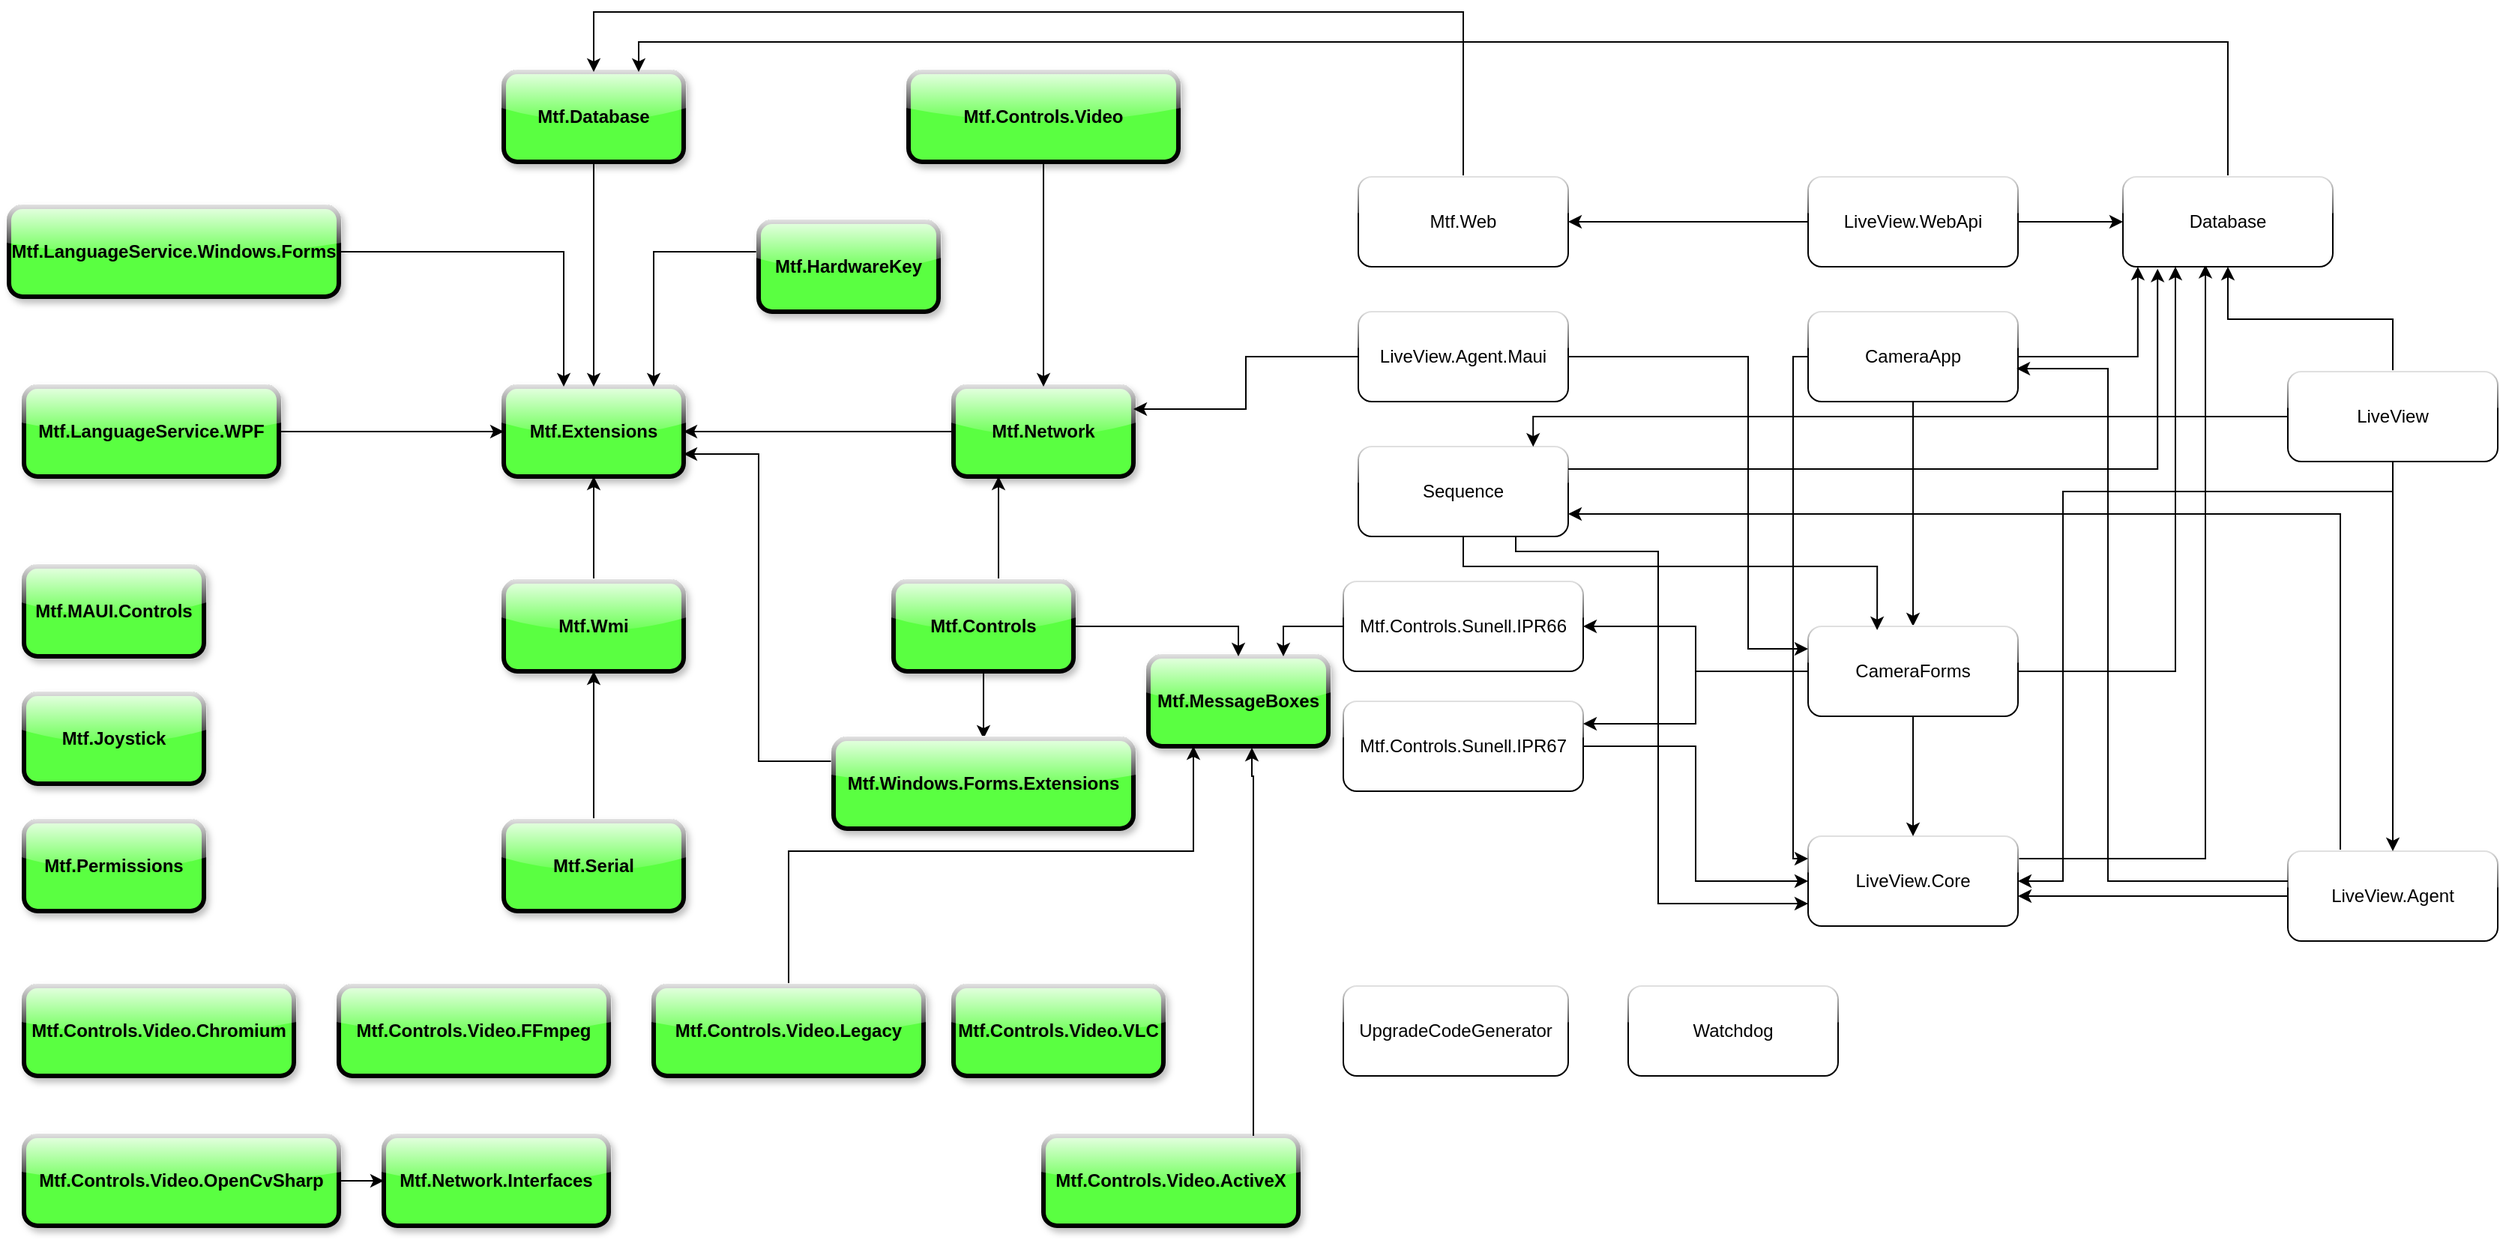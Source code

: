 <mxfile version="27.0.6">
  <diagram name="1 oldal" id="U0_8vHW6DDy68jLZ_XkW">
    <mxGraphModel dx="2175" dy="818" grid="1" gridSize="10" guides="1" tooltips="1" connect="1" arrows="1" fold="1" page="1" pageScale="1" pageWidth="827" pageHeight="1169" math="0" shadow="0">
      <root>
        <mxCell id="0" />
        <mxCell id="1" parent="0" />
        <mxCell id="uUEu9b7Da4WRRUcWKuB5-6" value="Mtf.Extensions" style="rounded=1;whiteSpace=wrap;html=1;textShadow=0;fillColor=light-dark(#5AFF41,#97D077);strokeColor=light-dark(#000000,#0000FF);align=center;verticalAlign=middle;fontFamily=Helvetica;fontSize=12;fontColor=light-dark(#000000,#0000CC);fontStyle=1;strokeWidth=3;shadow=1;glass=1;" vertex="1" parent="1">
          <mxGeometry x="340" y="320" width="120" height="60" as="geometry" />
        </mxCell>
        <mxCell id="uUEu9b7Da4WRRUcWKuB5-26" style="edgeStyle=orthogonalEdgeStyle;rounded=0;orthogonalLoop=1;jettySize=auto;html=1;strokeColor=light-dark(#000000,#000000);" edge="1" parent="1" source="uUEu9b7Da4WRRUcWKuB5-9" target="uUEu9b7Da4WRRUcWKuB5-6">
          <mxGeometry relative="1" as="geometry" />
        </mxCell>
        <mxCell id="uUEu9b7Da4WRRUcWKuB5-9" value="Mtf.Wmi" style="rounded=1;whiteSpace=wrap;html=1;textShadow=0;fillColor=light-dark(#5AFF41,#97D077);strokeColor=light-dark(#000000,#0000FF);align=center;verticalAlign=middle;fontFamily=Helvetica;fontSize=12;fontColor=light-dark(#000000,#0000CC);fontStyle=1;strokeWidth=3;shadow=1;glass=1;" vertex="1" parent="1">
          <mxGeometry x="340" y="450" width="120" height="60" as="geometry" />
        </mxCell>
        <mxCell id="uUEu9b7Da4WRRUcWKuB5-24" style="edgeStyle=orthogonalEdgeStyle;rounded=0;orthogonalLoop=1;jettySize=auto;html=1;strokeColor=light-dark(#000000,#000000);" edge="1" parent="1" source="uUEu9b7Da4WRRUcWKuB5-10" target="uUEu9b7Da4WRRUcWKuB5-6">
          <mxGeometry relative="1" as="geometry" />
        </mxCell>
        <mxCell id="uUEu9b7Da4WRRUcWKuB5-10" value="Mtf.Network" style="rounded=1;whiteSpace=wrap;html=1;textShadow=0;fillColor=light-dark(#5AFF41,#B5739D);strokeColor=light-dark(#000000,#0000FF);align=center;verticalAlign=middle;fontFamily=Helvetica;fontSize=12;fontColor=light-dark(#000000,#FFFFFF);fontStyle=1;strokeWidth=3;shadow=1;glass=1;" vertex="1" parent="1">
          <mxGeometry x="640" y="320" width="120" height="60" as="geometry" />
        </mxCell>
        <mxCell id="uUEu9b7Da4WRRUcWKuB5-11" value="Mtf.Permissions" style="rounded=1;whiteSpace=wrap;html=1;textShadow=0;fillColor=light-dark(#5AFF41,#97D077);strokeColor=light-dark(#000000,#0000FF);align=center;verticalAlign=middle;fontFamily=Helvetica;fontSize=12;fontColor=light-dark(#000000,#0000CC);fontStyle=1;strokeWidth=3;shadow=1;glass=1;" vertex="1" parent="1">
          <mxGeometry x="20" y="610" width="120" height="60" as="geometry" />
        </mxCell>
        <mxCell id="uUEu9b7Da4WRRUcWKuB5-96" style="edgeStyle=orthogonalEdgeStyle;rounded=0;orthogonalLoop=1;jettySize=auto;html=1;exitX=0.5;exitY=1;exitDx=0;exitDy=0;entryX=0.5;entryY=0;entryDx=0;entryDy=0;" edge="1" parent="1" source="uUEu9b7Da4WRRUcWKuB5-12" target="uUEu9b7Da4WRRUcWKuB5-6">
          <mxGeometry relative="1" as="geometry" />
        </mxCell>
        <mxCell id="uUEu9b7Da4WRRUcWKuB5-12" value="Mtf.Database" style="rounded=1;whiteSpace=wrap;html=1;textShadow=0;fillColor=light-dark(#5AFF41,#97D077);strokeColor=light-dark(#000000,#0000FF);align=center;verticalAlign=middle;fontFamily=Helvetica;fontSize=12;fontColor=light-dark(#000000,#0000CC);fontStyle=1;strokeWidth=3;shadow=1;glass=1;" vertex="1" parent="1">
          <mxGeometry x="340" y="110" width="120" height="60" as="geometry" />
        </mxCell>
        <mxCell id="uUEu9b7Da4WRRUcWKuB5-30" style="edgeStyle=orthogonalEdgeStyle;rounded=0;orthogonalLoop=1;jettySize=auto;html=1;strokeColor=light-dark(#000000,#000000);" edge="1" parent="1" source="uUEu9b7Da4WRRUcWKuB5-13" target="uUEu9b7Da4WRRUcWKuB5-6">
          <mxGeometry relative="1" as="geometry">
            <Array as="points">
              <mxPoint x="440" y="230" />
            </Array>
          </mxGeometry>
        </mxCell>
        <mxCell id="uUEu9b7Da4WRRUcWKuB5-13" value="Mtf.HardwareKey" style="rounded=1;whiteSpace=wrap;html=1;textShadow=0;fillColor=light-dark(#5AFF41,#97D077);strokeColor=light-dark(#000000,#0000FF);align=center;verticalAlign=middle;fontFamily=Helvetica;fontSize=12;fontColor=light-dark(#000000,#0000CC);fontStyle=1;strokeWidth=3;shadow=1;glass=1;" vertex="1" parent="1">
          <mxGeometry x="510" y="210" width="120" height="60" as="geometry" />
        </mxCell>
        <mxCell id="uUEu9b7Da4WRRUcWKuB5-14" value="Mtf.Joystick" style="rounded=1;whiteSpace=wrap;html=1;textShadow=0;fillColor=light-dark(#5AFF41,#97D077);strokeColor=light-dark(#000000,#0000FF);align=center;verticalAlign=middle;fontFamily=Helvetica;fontSize=12;fontColor=light-dark(#000000,#0000CC);fontStyle=1;strokeWidth=3;shadow=1;glass=1;" vertex="1" parent="1">
          <mxGeometry x="20" y="525" width="120" height="60" as="geometry" />
        </mxCell>
        <mxCell id="uUEu9b7Da4WRRUcWKuB5-28" style="edgeStyle=orthogonalEdgeStyle;rounded=0;orthogonalLoop=1;jettySize=auto;html=1;strokeColor=light-dark(#000000,#000000);" edge="1" parent="1">
          <mxGeometry relative="1" as="geometry">
            <mxPoint x="230" y="230" as="sourcePoint" />
            <mxPoint x="380" y="320" as="targetPoint" />
            <Array as="points">
              <mxPoint x="380" y="230" />
            </Array>
          </mxGeometry>
        </mxCell>
        <mxCell id="uUEu9b7Da4WRRUcWKuB5-15" value="Mtf.LanguageService.Windows.Forms" style="rounded=1;whiteSpace=wrap;html=1;textShadow=0;fillColor=light-dark(#5AFF41,#67AB9F);strokeColor=light-dark(#000000,#0000FF);align=center;verticalAlign=middle;fontFamily=Helvetica;fontSize=12;fontColor=light-dark(#000000,#FFFFFF);fontStyle=1;strokeWidth=3;shadow=1;glass=1;" vertex="1" parent="1">
          <mxGeometry x="10" y="200" width="220" height="60" as="geometry" />
        </mxCell>
        <mxCell id="uUEu9b7Da4WRRUcWKuB5-29" style="edgeStyle=orthogonalEdgeStyle;rounded=0;orthogonalLoop=1;jettySize=auto;html=1;entryX=0;entryY=0.5;entryDx=0;entryDy=0;strokeColor=light-dark(#000000,#000000);" edge="1" parent="1" source="uUEu9b7Da4WRRUcWKuB5-16" target="uUEu9b7Da4WRRUcWKuB5-6">
          <mxGeometry relative="1" as="geometry" />
        </mxCell>
        <mxCell id="uUEu9b7Da4WRRUcWKuB5-16" value="Mtf.LanguageService.WPF" style="rounded=1;whiteSpace=wrap;html=1;textShadow=0;fillColor=light-dark(#5AFF41,#67AB9F);strokeColor=light-dark(#000000,#0000FF);align=center;verticalAlign=middle;fontFamily=Helvetica;fontSize=12;fontColor=light-dark(#000000,#FFFFFF);fontStyle=1;strokeWidth=3;shadow=1;glass=1;" vertex="1" parent="1">
          <mxGeometry x="20" y="320" width="170" height="60" as="geometry" />
        </mxCell>
        <mxCell id="uUEu9b7Da4WRRUcWKuB5-17" value="Mtf.MessageBoxes" style="rounded=1;whiteSpace=wrap;html=1;textShadow=0;fillColor=light-dark(#5AFF41,#97D077);strokeColor=light-dark(#000000,#0000FF);align=center;verticalAlign=middle;fontFamily=Helvetica;fontSize=12;fontColor=light-dark(#000000,#0000CC);fontStyle=1;strokeWidth=3;shadow=1;glass=1;" vertex="1" parent="1">
          <mxGeometry x="770" y="500" width="120" height="60" as="geometry" />
        </mxCell>
        <mxCell id="uUEu9b7Da4WRRUcWKuB5-19" value="Mtf.MAUI.Controls" style="rounded=1;whiteSpace=wrap;html=1;textShadow=0;fillColor=light-dark(#5AFF41,#97D077);strokeColor=light-dark(#000000,#0000FF);align=center;verticalAlign=middle;fontFamily=Helvetica;fontSize=12;fontColor=light-dark(#000000,#0000CC);fontStyle=1;strokeWidth=3;shadow=1;glass=1;" vertex="1" parent="1">
          <mxGeometry x="20" y="440" width="120" height="60" as="geometry" />
        </mxCell>
        <mxCell id="uUEu9b7Da4WRRUcWKuB5-22" style="edgeStyle=orthogonalEdgeStyle;rounded=0;orthogonalLoop=1;jettySize=auto;html=1;strokeColor=light-dark(#000000,#000000);" edge="1" parent="1" source="uUEu9b7Da4WRRUcWKuB5-20" target="uUEu9b7Da4WRRUcWKuB5-17">
          <mxGeometry relative="1" as="geometry">
            <Array as="points">
              <mxPoint x="830" y="480" />
            </Array>
          </mxGeometry>
        </mxCell>
        <mxCell id="uUEu9b7Da4WRRUcWKuB5-23" style="edgeStyle=orthogonalEdgeStyle;rounded=0;orthogonalLoop=1;jettySize=auto;html=1;strokeColor=light-dark(#000000,#000000);" edge="1" parent="1" source="uUEu9b7Da4WRRUcWKuB5-20" target="uUEu9b7Da4WRRUcWKuB5-10">
          <mxGeometry relative="1" as="geometry">
            <Array as="points">
              <mxPoint x="670" y="440" />
              <mxPoint x="670" y="440" />
            </Array>
          </mxGeometry>
        </mxCell>
        <mxCell id="uUEu9b7Da4WRRUcWKuB5-32" style="edgeStyle=orthogonalEdgeStyle;rounded=0;orthogonalLoop=1;jettySize=auto;html=1;entryX=0.5;entryY=0;entryDx=0;entryDy=0;strokeColor=light-dark(#000000,#000000);" edge="1" parent="1" source="uUEu9b7Da4WRRUcWKuB5-20" target="uUEu9b7Da4WRRUcWKuB5-31">
          <mxGeometry relative="1" as="geometry" />
        </mxCell>
        <mxCell id="uUEu9b7Da4WRRUcWKuB5-20" value="Mtf.Controls" style="rounded=1;whiteSpace=wrap;html=1;textShadow=0;fillColor=light-dark(#5AFF41,#FFB366);strokeColor=light-dark(#000000,#0000FF);align=center;verticalAlign=middle;fontFamily=Helvetica;fontSize=12;fontColor=light-dark(#000000,#0000CC);fontStyle=1;strokeWidth=3;shadow=1;glass=1;" vertex="1" parent="1">
          <mxGeometry x="600" y="450" width="120" height="60" as="geometry" />
        </mxCell>
        <mxCell id="uUEu9b7Da4WRRUcWKuB5-27" style="edgeStyle=orthogonalEdgeStyle;rounded=0;orthogonalLoop=1;jettySize=auto;html=1;entryX=0.5;entryY=1;entryDx=0;entryDy=0;strokeColor=light-dark(#000000,#000000);" edge="1" parent="1" source="uUEu9b7Da4WRRUcWKuB5-21" target="uUEu9b7Da4WRRUcWKuB5-9">
          <mxGeometry relative="1" as="geometry" />
        </mxCell>
        <mxCell id="uUEu9b7Da4WRRUcWKuB5-21" value="Mtf.Serial" style="rounded=1;whiteSpace=wrap;html=1;textShadow=0;fillColor=light-dark(#5AFF41,#97D077);strokeColor=light-dark(#000000,#0000FF);align=center;verticalAlign=middle;fontFamily=Helvetica;fontSize=12;fontColor=light-dark(#000000,#0000CC);fontStyle=1;strokeWidth=3;shadow=1;glass=1;" vertex="1" parent="1">
          <mxGeometry x="340" y="610" width="120" height="60" as="geometry" />
        </mxCell>
        <mxCell id="uUEu9b7Da4WRRUcWKuB5-99" style="edgeStyle=orthogonalEdgeStyle;rounded=0;orthogonalLoop=1;jettySize=auto;html=1;exitX=0;exitY=0.25;exitDx=0;exitDy=0;entryX=1;entryY=0.75;entryDx=0;entryDy=0;" edge="1" parent="1" source="uUEu9b7Da4WRRUcWKuB5-31" target="uUEu9b7Da4WRRUcWKuB5-6">
          <mxGeometry relative="1" as="geometry" />
        </mxCell>
        <mxCell id="uUEu9b7Da4WRRUcWKuB5-31" value="Mtf.Windows.Forms.Extensions" style="rounded=1;whiteSpace=wrap;html=1;textShadow=0;fillColor=light-dark(#5AFF41,#97D077);strokeColor=light-dark(#000000,#0000FF);align=center;verticalAlign=middle;fontFamily=Helvetica;fontSize=12;fontColor=light-dark(#000000,#0000CC);fontStyle=1;strokeWidth=3;shadow=1;glass=1;" vertex="1" parent="1">
          <mxGeometry x="560" y="555" width="200" height="60" as="geometry" />
        </mxCell>
        <mxCell id="uUEu9b7Da4WRRUcWKuB5-95" style="edgeStyle=orthogonalEdgeStyle;rounded=0;orthogonalLoop=1;jettySize=auto;html=1;entryX=0.25;entryY=1;entryDx=0;entryDy=0;" edge="1" parent="1" source="uUEu9b7Da4WRRUcWKuB5-33" target="uUEu9b7Da4WRRUcWKuB5-17">
          <mxGeometry relative="1" as="geometry">
            <Array as="points">
              <mxPoint x="530" y="630" />
              <mxPoint x="800" y="630" />
            </Array>
          </mxGeometry>
        </mxCell>
        <mxCell id="uUEu9b7Da4WRRUcWKuB5-33" value="Mtf.Controls.Video.Legacy" style="rounded=1;whiteSpace=wrap;html=1;textShadow=0;fillColor=light-dark(#5AFF41,#FFB366);strokeColor=light-dark(#000000,#0000FF);align=center;verticalAlign=middle;fontFamily=Helvetica;fontSize=12;fontColor=light-dark(#000000,#0000CC);fontStyle=1;strokeWidth=3;shadow=1;glass=1;" vertex="1" parent="1">
          <mxGeometry x="440" y="720" width="180" height="60" as="geometry" />
        </mxCell>
        <mxCell id="uUEu9b7Da4WRRUcWKuB5-36" style="edgeStyle=orthogonalEdgeStyle;rounded=0;orthogonalLoop=1;jettySize=auto;html=1;strokeColor=light-dark(#000000,#000000);" edge="1" parent="1" source="uUEu9b7Da4WRRUcWKuB5-35" target="uUEu9b7Da4WRRUcWKuB5-10">
          <mxGeometry relative="1" as="geometry" />
        </mxCell>
        <mxCell id="uUEu9b7Da4WRRUcWKuB5-35" value="Mtf.Controls.Video" style="rounded=1;whiteSpace=wrap;html=1;textShadow=0;fillColor=light-dark(#5AFF41,#FFB366);strokeColor=light-dark(#000000,#0000FF);align=center;verticalAlign=middle;fontFamily=Helvetica;fontSize=12;fontColor=light-dark(#000000,#0000CC);fontStyle=1;strokeWidth=3;shadow=1;glass=1;" vertex="1" parent="1">
          <mxGeometry x="610" y="110" width="180" height="60" as="geometry" />
        </mxCell>
        <mxCell id="uUEu9b7Da4WRRUcWKuB5-37" value="Mtf.Controls.Video.Chromium" style="rounded=1;whiteSpace=wrap;html=1;textShadow=0;fillColor=light-dark(#5AFF41,#FFB366);strokeColor=light-dark(#000000,#0000FF);align=center;verticalAlign=middle;fontFamily=Helvetica;fontSize=12;fontColor=light-dark(#000000,#0000CC);fontStyle=1;strokeWidth=3;shadow=1;glass=1;" vertex="1" parent="1">
          <mxGeometry x="20" y="720" width="180" height="60" as="geometry" />
        </mxCell>
        <mxCell id="uUEu9b7Da4WRRUcWKuB5-38" value="Mtf.Controls.Video.FFmpeg" style="rounded=1;whiteSpace=wrap;html=1;textShadow=0;fillColor=light-dark(#5AFF41,#FFB366);strokeColor=light-dark(#000000,#0000FF);align=center;verticalAlign=middle;fontFamily=Helvetica;fontSize=12;fontColor=light-dark(#000000,#0000CC);fontStyle=1;strokeWidth=3;shadow=1;glass=1;" vertex="1" parent="1">
          <mxGeometry x="230" y="720" width="180" height="60" as="geometry" />
        </mxCell>
        <mxCell id="uUEu9b7Da4WRRUcWKuB5-39" value="Mtf.Controls.Video.VLC" style="rounded=1;whiteSpace=wrap;html=1;textShadow=0;fillColor=light-dark(#5AFF41,#FFB366);strokeColor=light-dark(#000000,#0000FF);align=center;verticalAlign=middle;fontFamily=Helvetica;fontSize=12;fontColor=light-dark(#000000,#0000CC);fontStyle=1;strokeWidth=3;shadow=1;glass=1;" vertex="1" parent="1">
          <mxGeometry x="640" y="720" width="140" height="60" as="geometry" />
        </mxCell>
        <mxCell id="uUEu9b7Da4WRRUcWKuB5-40" value="Mtf.Network.Interfaces" style="rounded=1;whiteSpace=wrap;html=1;textShadow=0;fillColor=light-dark(#5AFF41,#B5739D);strokeColor=light-dark(#000000,#0000FF);align=center;verticalAlign=middle;fontFamily=Helvetica;fontSize=12;fontColor=light-dark(#000000,#FFFFFF);fontStyle=1;strokeWidth=3;shadow=1;glass=1;" vertex="1" parent="1">
          <mxGeometry x="260" y="820" width="150" height="60" as="geometry" />
        </mxCell>
        <mxCell id="uUEu9b7Da4WRRUcWKuB5-42" style="edgeStyle=orthogonalEdgeStyle;rounded=0;orthogonalLoop=1;jettySize=auto;html=1;exitX=1;exitY=0.5;exitDx=0;exitDy=0;strokeColor=light-dark(#000000,#000000);" edge="1" parent="1" source="uUEu9b7Da4WRRUcWKuB5-41" target="uUEu9b7Da4WRRUcWKuB5-40">
          <mxGeometry relative="1" as="geometry" />
        </mxCell>
        <mxCell id="uUEu9b7Da4WRRUcWKuB5-41" value="Mtf.Controls.Video.OpenCvSharp" style="rounded=1;whiteSpace=wrap;html=1;textShadow=0;fillColor=light-dark(#5AFF41,#FFB366);fontColor=light-dark(#000000,#0000CC);fontStyle=1;strokeColor=light-dark(#000000,#0000FF);align=center;verticalAlign=middle;fontFamily=Helvetica;fontSize=12;strokeWidth=3;shadow=1;glass=1;" vertex="1" parent="1">
          <mxGeometry x="20" y="820" width="210" height="60" as="geometry" />
        </mxCell>
        <mxCell id="uUEu9b7Da4WRRUcWKuB5-43" value="Mtf.Controls.Video.ActiveX" style="rounded=1;whiteSpace=wrap;html=1;textShadow=0;fillColor=light-dark(#5AFF41,#FFB366);strokeColor=light-dark(#000000,#0000FF);align=center;verticalAlign=middle;fontFamily=Helvetica;fontSize=12;fontColor=light-dark(#000000,#0000CC);fontStyle=1;strokeWidth=3;shadow=1;glass=1;" vertex="1" parent="1">
          <mxGeometry x="700" y="820" width="170" height="60" as="geometry" />
        </mxCell>
        <mxCell id="uUEu9b7Da4WRRUcWKuB5-44" style="edgeStyle=orthogonalEdgeStyle;rounded=0;orthogonalLoop=1;jettySize=auto;html=1;entryX=0.575;entryY=1.017;entryDx=0;entryDy=0;entryPerimeter=0;strokeColor=light-dark(#000000,#000000);" edge="1" parent="1" source="uUEu9b7Da4WRRUcWKuB5-43" target="uUEu9b7Da4WRRUcWKuB5-17">
          <mxGeometry relative="1" as="geometry">
            <Array as="points">
              <mxPoint x="840" y="580" />
            </Array>
          </mxGeometry>
        </mxCell>
        <mxCell id="uUEu9b7Da4WRRUcWKuB5-62" style="edgeStyle=orthogonalEdgeStyle;rounded=0;orthogonalLoop=1;jettySize=auto;html=1;entryX=0;entryY=0.5;entryDx=0;entryDy=0;strokeColor=light-dark(#000000,#1FFF18);align=center;verticalAlign=middle;fontFamily=Helvetica;fontSize=11;fontColor=default;labelBackgroundColor=default;endArrow=classic;" edge="1" parent="1" source="uUEu9b7Da4WRRUcWKuB5-46" target="uUEu9b7Da4WRRUcWKuB5-52">
          <mxGeometry relative="1" as="geometry" />
        </mxCell>
        <mxCell id="uUEu9b7Da4WRRUcWKuB5-46" value="Mtf.Controls.Sunell.IPR67" style="rounded=1;whiteSpace=wrap;html=1;textShadow=0;fillColor=light-dark(#FFFFFF,#FF52DC);strokeColor=default;align=center;verticalAlign=middle;fontFamily=Helvetica;fontSize=12;fontColor=default;labelBorderColor=none;glass=1;" vertex="1" parent="1">
          <mxGeometry x="900" y="530" width="160" height="60" as="geometry" />
        </mxCell>
        <mxCell id="uUEu9b7Da4WRRUcWKuB5-64" style="edgeStyle=orthogonalEdgeStyle;rounded=0;orthogonalLoop=1;jettySize=auto;html=1;entryX=1;entryY=0.5;entryDx=0;entryDy=0;" edge="1" parent="1" source="uUEu9b7Da4WRRUcWKuB5-47" target="uUEu9b7Da4WRRUcWKuB5-59">
          <mxGeometry relative="1" as="geometry" />
        </mxCell>
        <mxCell id="uUEu9b7Da4WRRUcWKuB5-65" style="edgeStyle=orthogonalEdgeStyle;rounded=0;orthogonalLoop=1;jettySize=auto;html=1;entryX=0;entryY=0.5;entryDx=0;entryDy=0;strokeColor=light-dark(#000000,#FF3333);align=center;verticalAlign=middle;fontFamily=Helvetica;fontSize=11;fontColor=default;labelBackgroundColor=default;endArrow=classic;" edge="1" parent="1" source="uUEu9b7Da4WRRUcWKuB5-47" target="uUEu9b7Da4WRRUcWKuB5-55">
          <mxGeometry relative="1" as="geometry" />
        </mxCell>
        <mxCell id="uUEu9b7Da4WRRUcWKuB5-47" value="LiveView.WebApi" style="rounded=1;whiteSpace=wrap;html=1;textShadow=0;fillColor=light-dark(#FFFFFF,#4147FF);glass=1;" vertex="1" parent="1">
          <mxGeometry x="1210" y="180" width="140" height="60" as="geometry" />
        </mxCell>
        <mxCell id="uUEu9b7Da4WRRUcWKuB5-60" style="edgeStyle=orthogonalEdgeStyle;rounded=0;orthogonalLoop=1;jettySize=auto;html=1;entryX=1;entryY=0.25;entryDx=0;entryDy=0;" edge="1" parent="1" source="uUEu9b7Da4WRRUcWKuB5-48" target="uUEu9b7Da4WRRUcWKuB5-10">
          <mxGeometry relative="1" as="geometry" />
        </mxCell>
        <mxCell id="uUEu9b7Da4WRRUcWKuB5-48" value="LiveView.Agent.Maui" style="rounded=1;whiteSpace=wrap;html=1;textShadow=0;fillColor=light-dark(#FFFFFF,#4147FF);glass=1;" vertex="1" parent="1">
          <mxGeometry x="910" y="270" width="140" height="60" as="geometry" />
        </mxCell>
        <mxCell id="uUEu9b7Da4WRRUcWKuB5-61" style="edgeStyle=orthogonalEdgeStyle;rounded=0;orthogonalLoop=1;jettySize=auto;html=1;entryX=0.75;entryY=0;entryDx=0;entryDy=0;" edge="1" parent="1" source="uUEu9b7Da4WRRUcWKuB5-49" target="uUEu9b7Da4WRRUcWKuB5-17">
          <mxGeometry relative="1" as="geometry">
            <Array as="points">
              <mxPoint x="860" y="480" />
            </Array>
          </mxGeometry>
        </mxCell>
        <mxCell id="uUEu9b7Da4WRRUcWKuB5-49" value="Mtf.Controls.Sunell.IPR66" style="rounded=1;whiteSpace=wrap;html=1;textShadow=0;fillColor=light-dark(#FFFFFF,#FF52DC);strokeColor=default;align=center;verticalAlign=middle;fontFamily=Helvetica;fontSize=12;fontColor=default;labelBorderColor=none;glass=1;" vertex="1" parent="1">
          <mxGeometry x="900" y="450" width="160" height="60" as="geometry" />
        </mxCell>
        <mxCell id="uUEu9b7Da4WRRUcWKuB5-81" style="edgeStyle=orthogonalEdgeStyle;rounded=0;orthogonalLoop=1;jettySize=auto;html=1;strokeColor=light-dark(#000000,#1FFF18);align=center;verticalAlign=middle;fontFamily=Helvetica;fontSize=11;fontColor=default;labelBackgroundColor=default;endArrow=classic;" edge="1" parent="1" source="uUEu9b7Da4WRRUcWKuB5-50" target="uUEu9b7Da4WRRUcWKuB5-52">
          <mxGeometry relative="1" as="geometry">
            <Array as="points">
              <mxPoint x="1380" y="660" />
              <mxPoint x="1380" y="660" />
            </Array>
          </mxGeometry>
        </mxCell>
        <mxCell id="uUEu9b7Da4WRRUcWKuB5-82" style="edgeStyle=orthogonalEdgeStyle;rounded=0;orthogonalLoop=1;jettySize=auto;html=1;exitX=0.25;exitY=0;exitDx=0;exitDy=0;entryX=1;entryY=0.75;entryDx=0;entryDy=0;" edge="1" parent="1" source="uUEu9b7Da4WRRUcWKuB5-50" target="uUEu9b7Da4WRRUcWKuB5-57">
          <mxGeometry relative="1" as="geometry" />
        </mxCell>
        <mxCell id="uUEu9b7Da4WRRUcWKuB5-50" value="LiveView.Agent" style="rounded=1;whiteSpace=wrap;html=1;textShadow=0;fillColor=light-dark(#FFFFFF,#CCCC00);strokeColor=default;align=center;verticalAlign=middle;fontFamily=Helvetica;fontSize=12;fontColor=light-dark(#000000,#0000FF);glass=1;" vertex="1" parent="1">
          <mxGeometry x="1530" y="630" width="140" height="60" as="geometry" />
        </mxCell>
        <mxCell id="uUEu9b7Da4WRRUcWKuB5-51" value="Watchdog" style="rounded=1;whiteSpace=wrap;html=1;textShadow=0;fillColor=light-dark(#FFFFFF,#CCCC00);strokeColor=default;align=center;verticalAlign=middle;fontFamily=Helvetica;fontSize=12;fontColor=light-dark(#000000,#0000FF);glass=1;" vertex="1" parent="1">
          <mxGeometry x="1090" y="720" width="140" height="60" as="geometry" />
        </mxCell>
        <mxCell id="uUEu9b7Da4WRRUcWKuB5-83" style="edgeStyle=orthogonalEdgeStyle;rounded=0;orthogonalLoop=1;jettySize=auto;html=1;exitX=1;exitY=0.25;exitDx=0;exitDy=0;entryX=0.393;entryY=0.979;entryDx=0;entryDy=0;entryPerimeter=0;strokeColor=light-dark(#000000,#FF3333);align=center;verticalAlign=middle;fontFamily=Helvetica;fontSize=11;fontColor=default;labelBackgroundColor=default;endArrow=classic;" edge="1" parent="1" source="uUEu9b7Da4WRRUcWKuB5-52" target="uUEu9b7Da4WRRUcWKuB5-55">
          <mxGeometry relative="1" as="geometry">
            <mxPoint x="1470" y="290" as="targetPoint" />
          </mxGeometry>
        </mxCell>
        <mxCell id="uUEu9b7Da4WRRUcWKuB5-52" value="LiveView.Core" style="rounded=1;whiteSpace=wrap;html=1;textShadow=0;fillColor=light-dark(#FFFFFF,#4147FF);glass=1;" vertex="1" parent="1">
          <mxGeometry x="1210" y="620" width="140" height="60" as="geometry" />
        </mxCell>
        <mxCell id="uUEu9b7Da4WRRUcWKuB5-75" style="edgeStyle=orthogonalEdgeStyle;rounded=0;orthogonalLoop=1;jettySize=auto;html=1;exitX=0.5;exitY=0;exitDx=0;exitDy=0;entryX=0.5;entryY=1;entryDx=0;entryDy=0;strokeColor=light-dark(#000000,#FF3333);align=center;verticalAlign=middle;fontFamily=Helvetica;fontSize=11;fontColor=default;labelBackgroundColor=default;endArrow=classic;" edge="1" parent="1" source="uUEu9b7Da4WRRUcWKuB5-53" target="uUEu9b7Da4WRRUcWKuB5-55">
          <mxGeometry relative="1" as="geometry" />
        </mxCell>
        <mxCell id="uUEu9b7Da4WRRUcWKuB5-77" style="edgeStyle=orthogonalEdgeStyle;rounded=0;orthogonalLoop=1;jettySize=auto;html=1;entryX=1;entryY=0.5;entryDx=0;entryDy=0;strokeColor=light-dark(#000000,#1FFF18);align=center;verticalAlign=middle;fontFamily=Helvetica;fontSize=11;fontColor=default;labelBackgroundColor=default;endArrow=classic;" edge="1" parent="1" source="uUEu9b7Da4WRRUcWKuB5-53" target="uUEu9b7Da4WRRUcWKuB5-52">
          <mxGeometry relative="1" as="geometry">
            <Array as="points">
              <mxPoint x="1380" y="390" />
              <mxPoint x="1380" y="650" />
            </Array>
          </mxGeometry>
        </mxCell>
        <mxCell id="uUEu9b7Da4WRRUcWKuB5-78" style="edgeStyle=orthogonalEdgeStyle;rounded=0;orthogonalLoop=1;jettySize=auto;html=1;entryX=0.5;entryY=0;entryDx=0;entryDy=0;" edge="1" parent="1" source="uUEu9b7Da4WRRUcWKuB5-53" target="uUEu9b7Da4WRRUcWKuB5-50">
          <mxGeometry relative="1" as="geometry" />
        </mxCell>
        <mxCell id="uUEu9b7Da4WRRUcWKuB5-53" value="LiveView" style="rounded=1;whiteSpace=wrap;html=1;textShadow=0;fillColor=light-dark(#FFFFFF,#CCCC00);strokeColor=default;align=center;verticalAlign=middle;fontFamily=Helvetica;fontSize=12;fontColor=light-dark(#000000,#0000FF);glass=1;" vertex="1" parent="1">
          <mxGeometry x="1530" y="310" width="140" height="60" as="geometry" />
        </mxCell>
        <mxCell id="uUEu9b7Da4WRRUcWKuB5-66" style="edgeStyle=orthogonalEdgeStyle;rounded=0;orthogonalLoop=1;jettySize=auto;html=1;entryX=0.5;entryY=0;entryDx=0;entryDy=0;strokeColor=light-dark(#000000,#9999FF);" edge="1" parent="1" source="uUEu9b7Da4WRRUcWKuB5-54" target="uUEu9b7Da4WRRUcWKuB5-56">
          <mxGeometry relative="1" as="geometry" />
        </mxCell>
        <mxCell id="uUEu9b7Da4WRRUcWKuB5-71" style="edgeStyle=orthogonalEdgeStyle;rounded=0;orthogonalLoop=1;jettySize=auto;html=1;exitX=0;exitY=0.5;exitDx=0;exitDy=0;entryX=0;entryY=0.25;entryDx=0;entryDy=0;strokeColor=light-dark(#000000,#1FFF18);align=center;verticalAlign=middle;fontFamily=Helvetica;fontSize=11;fontColor=default;labelBackgroundColor=default;endArrow=classic;" edge="1" parent="1" source="uUEu9b7Da4WRRUcWKuB5-54" target="uUEu9b7Da4WRRUcWKuB5-52">
          <mxGeometry relative="1" as="geometry">
            <Array as="points">
              <mxPoint x="1200" y="300" />
              <mxPoint x="1200" y="635" />
            </Array>
          </mxGeometry>
        </mxCell>
        <mxCell id="uUEu9b7Da4WRRUcWKuB5-54" value="CameraApp" style="rounded=1;whiteSpace=wrap;html=1;textShadow=0;fillColor=light-dark(#FFFFFF,#CCCC00);strokeColor=default;align=center;verticalAlign=middle;fontFamily=Helvetica;fontSize=12;fontColor=light-dark(#000000,#0000FF);glass=1;" vertex="1" parent="1">
          <mxGeometry x="1210" y="270" width="140" height="60" as="geometry" />
        </mxCell>
        <mxCell id="uUEu9b7Da4WRRUcWKuB5-85" style="edgeStyle=orthogonalEdgeStyle;rounded=0;orthogonalLoop=1;jettySize=auto;html=1;entryX=0.75;entryY=0;entryDx=0;entryDy=0;" edge="1" parent="1" source="uUEu9b7Da4WRRUcWKuB5-55" target="uUEu9b7Da4WRRUcWKuB5-12">
          <mxGeometry relative="1" as="geometry">
            <Array as="points">
              <mxPoint x="1490" y="90" />
              <mxPoint x="430" y="90" />
            </Array>
          </mxGeometry>
        </mxCell>
        <mxCell id="uUEu9b7Da4WRRUcWKuB5-55" value="Database" style="rounded=1;whiteSpace=wrap;html=1;textShadow=0;fillColor=light-dark(#FFFFFF,#4147FF);glass=1;" vertex="1" parent="1">
          <mxGeometry x="1420" y="180" width="140" height="60" as="geometry" />
        </mxCell>
        <mxCell id="uUEu9b7Da4WRRUcWKuB5-69" style="edgeStyle=orthogonalEdgeStyle;rounded=0;orthogonalLoop=1;jettySize=auto;html=1;strokeColor=light-dark(#000000,#1FFF18);align=center;verticalAlign=middle;fontFamily=Helvetica;fontSize=11;fontColor=default;labelBackgroundColor=default;endArrow=classic;" edge="1" parent="1" source="uUEu9b7Da4WRRUcWKuB5-56" target="uUEu9b7Da4WRRUcWKuB5-52">
          <mxGeometry relative="1" as="geometry" />
        </mxCell>
        <mxCell id="uUEu9b7Da4WRRUcWKuB5-70" style="edgeStyle=orthogonalEdgeStyle;rounded=0;orthogonalLoop=1;jettySize=auto;html=1;exitX=1;exitY=0.5;exitDx=0;exitDy=0;entryX=0.25;entryY=1;entryDx=0;entryDy=0;strokeColor=light-dark(#000000,#FF3333);align=center;verticalAlign=middle;fontFamily=Helvetica;fontSize=11;fontColor=default;labelBackgroundColor=default;endArrow=classic;" edge="1" parent="1" source="uUEu9b7Da4WRRUcWKuB5-56" target="uUEu9b7Da4WRRUcWKuB5-55">
          <mxGeometry relative="1" as="geometry" />
        </mxCell>
        <mxCell id="uUEu9b7Da4WRRUcWKuB5-72" style="edgeStyle=orthogonalEdgeStyle;rounded=0;orthogonalLoop=1;jettySize=auto;html=1;entryX=1;entryY=0.5;entryDx=0;entryDy=0;" edge="1" parent="1" source="uUEu9b7Da4WRRUcWKuB5-56" target="uUEu9b7Da4WRRUcWKuB5-49">
          <mxGeometry relative="1" as="geometry" />
        </mxCell>
        <mxCell id="uUEu9b7Da4WRRUcWKuB5-73" style="edgeStyle=orthogonalEdgeStyle;rounded=0;orthogonalLoop=1;jettySize=auto;html=1;entryX=1;entryY=0.25;entryDx=0;entryDy=0;" edge="1" parent="1" source="uUEu9b7Da4WRRUcWKuB5-56" target="uUEu9b7Da4WRRUcWKuB5-46">
          <mxGeometry relative="1" as="geometry" />
        </mxCell>
        <mxCell id="uUEu9b7Da4WRRUcWKuB5-56" value="CameraForms" style="rounded=1;whiteSpace=wrap;html=1;textShadow=0;fillColor=light-dark(#FFFFFF,#4147FF);glass=1;" vertex="1" parent="1">
          <mxGeometry x="1210" y="480" width="140" height="60" as="geometry" />
        </mxCell>
        <mxCell id="uUEu9b7Da4WRRUcWKuB5-89" style="edgeStyle=orthogonalEdgeStyle;rounded=0;orthogonalLoop=1;jettySize=auto;html=1;exitX=0.75;exitY=1;exitDx=0;exitDy=0;entryX=0;entryY=0.75;entryDx=0;entryDy=0;strokeColor=light-dark(#000000,#1FFF18);" edge="1" parent="1" source="uUEu9b7Da4WRRUcWKuB5-57" target="uUEu9b7Da4WRRUcWKuB5-52">
          <mxGeometry relative="1" as="geometry">
            <Array as="points">
              <mxPoint x="1015" y="430" />
              <mxPoint x="1110" y="430" />
              <mxPoint x="1110" y="665" />
            </Array>
          </mxGeometry>
        </mxCell>
        <mxCell id="uUEu9b7Da4WRRUcWKuB5-57" value="Sequence" style="rounded=1;whiteSpace=wrap;html=1;textShadow=0;fillColor=light-dark(#FFFFFF,#CCCC00);strokeColor=default;align=center;verticalAlign=middle;fontFamily=Helvetica;fontSize=12;fontColor=light-dark(#000000,#0000FF);glass=1;" vertex="1" parent="1">
          <mxGeometry x="910" y="360" width="140" height="60" as="geometry" />
        </mxCell>
        <mxCell id="uUEu9b7Da4WRRUcWKuB5-58" value="UpgradeCodeGenerator" style="rounded=1;whiteSpace=wrap;html=1;textShadow=0;fillColor=light-dark(#FFFFFF,#CCCC00);fontColor=light-dark(#000000,#0000FF);glass=1;" vertex="1" parent="1">
          <mxGeometry x="900" y="720" width="150" height="60" as="geometry" />
        </mxCell>
        <mxCell id="uUEu9b7Da4WRRUcWKuB5-63" style="edgeStyle=orthogonalEdgeStyle;rounded=0;orthogonalLoop=1;jettySize=auto;html=1;" edge="1" parent="1" source="uUEu9b7Da4WRRUcWKuB5-59" target="uUEu9b7Da4WRRUcWKuB5-12">
          <mxGeometry relative="1" as="geometry">
            <Array as="points">
              <mxPoint x="980" y="70" />
              <mxPoint x="400" y="70" />
            </Array>
          </mxGeometry>
        </mxCell>
        <mxCell id="uUEu9b7Da4WRRUcWKuB5-59" value="Mtf.Web" style="rounded=1;whiteSpace=wrap;html=1;textShadow=0;fillColor=light-dark(#FFFFFF,#FF52DC);labelBorderColor=none;glass=1;" vertex="1" parent="1">
          <mxGeometry x="910" y="180" width="140" height="60" as="geometry" />
        </mxCell>
        <mxCell id="uUEu9b7Da4WRRUcWKuB5-67" style="edgeStyle=orthogonalEdgeStyle;rounded=0;orthogonalLoop=1;jettySize=auto;html=1;exitX=1;exitY=0.5;exitDx=0;exitDy=0;entryX=0.071;entryY=1;entryDx=0;entryDy=0;entryPerimeter=0;strokeColor=light-dark(#000000,#FF3333);" edge="1" parent="1" source="uUEu9b7Da4WRRUcWKuB5-54" target="uUEu9b7Da4WRRUcWKuB5-55">
          <mxGeometry relative="1" as="geometry" />
        </mxCell>
        <mxCell id="uUEu9b7Da4WRRUcWKuB5-80" style="edgeStyle=orthogonalEdgeStyle;rounded=0;orthogonalLoop=1;jettySize=auto;html=1;entryX=0.993;entryY=0.633;entryDx=0;entryDy=0;entryPerimeter=0;" edge="1" parent="1" source="uUEu9b7Da4WRRUcWKuB5-50" target="uUEu9b7Da4WRRUcWKuB5-54">
          <mxGeometry relative="1" as="geometry">
            <Array as="points">
              <mxPoint x="1410" y="650" />
              <mxPoint x="1410" y="308" />
            </Array>
          </mxGeometry>
        </mxCell>
        <mxCell id="uUEu9b7Da4WRRUcWKuB5-84" style="edgeStyle=orthogonalEdgeStyle;rounded=0;orthogonalLoop=1;jettySize=auto;html=1;exitX=1;exitY=0.5;exitDx=0;exitDy=0;entryX=0;entryY=0.25;entryDx=0;entryDy=0;strokeColor=light-dark(#000000,#9999FF);align=center;verticalAlign=middle;fontFamily=Helvetica;fontSize=11;fontColor=default;labelBackgroundColor=default;endArrow=classic;" edge="1" parent="1" source="uUEu9b7Da4WRRUcWKuB5-48" target="uUEu9b7Da4WRRUcWKuB5-56">
          <mxGeometry relative="1" as="geometry">
            <Array as="points">
              <mxPoint x="1170" y="300" />
              <mxPoint x="1170" y="495" />
            </Array>
          </mxGeometry>
        </mxCell>
        <mxCell id="uUEu9b7Da4WRRUcWKuB5-86" style="edgeStyle=orthogonalEdgeStyle;rounded=0;orthogonalLoop=1;jettySize=auto;html=1;exitX=0.5;exitY=1;exitDx=0;exitDy=0;entryX=0.329;entryY=0.041;entryDx=0;entryDy=0;entryPerimeter=0;strokeColor=light-dark(#000000,#9999FF);align=center;verticalAlign=middle;fontFamily=Helvetica;fontSize=11;fontColor=default;labelBackgroundColor=default;endArrow=classic;" edge="1" parent="1" source="uUEu9b7Da4WRRUcWKuB5-57" target="uUEu9b7Da4WRRUcWKuB5-56">
          <mxGeometry relative="1" as="geometry">
            <Array as="points">
              <mxPoint x="980" y="440" />
              <mxPoint x="1256" y="440" />
            </Array>
          </mxGeometry>
        </mxCell>
        <mxCell id="uUEu9b7Da4WRRUcWKuB5-88" style="edgeStyle=orthogonalEdgeStyle;rounded=0;orthogonalLoop=1;jettySize=auto;html=1;exitX=1;exitY=0.25;exitDx=0;exitDy=0;entryX=0.165;entryY=1.022;entryDx=0;entryDy=0;entryPerimeter=0;strokeColor=light-dark(#000000,#FF3333);align=center;verticalAlign=middle;fontFamily=Helvetica;fontSize=11;fontColor=default;labelBackgroundColor=default;endArrow=classic;" edge="1" parent="1" source="uUEu9b7Da4WRRUcWKuB5-57" target="uUEu9b7Da4WRRUcWKuB5-55">
          <mxGeometry relative="1" as="geometry" />
        </mxCell>
        <mxCell id="uUEu9b7Da4WRRUcWKuB5-91" style="edgeStyle=orthogonalEdgeStyle;rounded=0;orthogonalLoop=1;jettySize=auto;html=1;entryX=0.833;entryY=0.002;entryDx=0;entryDy=0;entryPerimeter=0;" edge="1" parent="1" source="uUEu9b7Da4WRRUcWKuB5-53" target="uUEu9b7Da4WRRUcWKuB5-57">
          <mxGeometry relative="1" as="geometry" />
        </mxCell>
      </root>
    </mxGraphModel>
  </diagram>
</mxfile>

